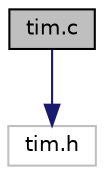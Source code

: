 digraph "tim.c"
{
 // LATEX_PDF_SIZE
  edge [fontname="Helvetica",fontsize="10",labelfontname="Helvetica",labelfontsize="10"];
  node [fontname="Helvetica",fontsize="10",shape=record];
  Node1 [label="tim.c",height=0.2,width=0.4,color="black", fillcolor="grey75", style="filled", fontcolor="black",tooltip="This file provides code for the configuration of the TIM instances."];
  Node1 -> Node2 [color="midnightblue",fontsize="10",style="solid",fontname="Helvetica"];
  Node2 [label="tim.h",height=0.2,width=0.4,color="grey75", fillcolor="white", style="filled",tooltip=" "];
}

